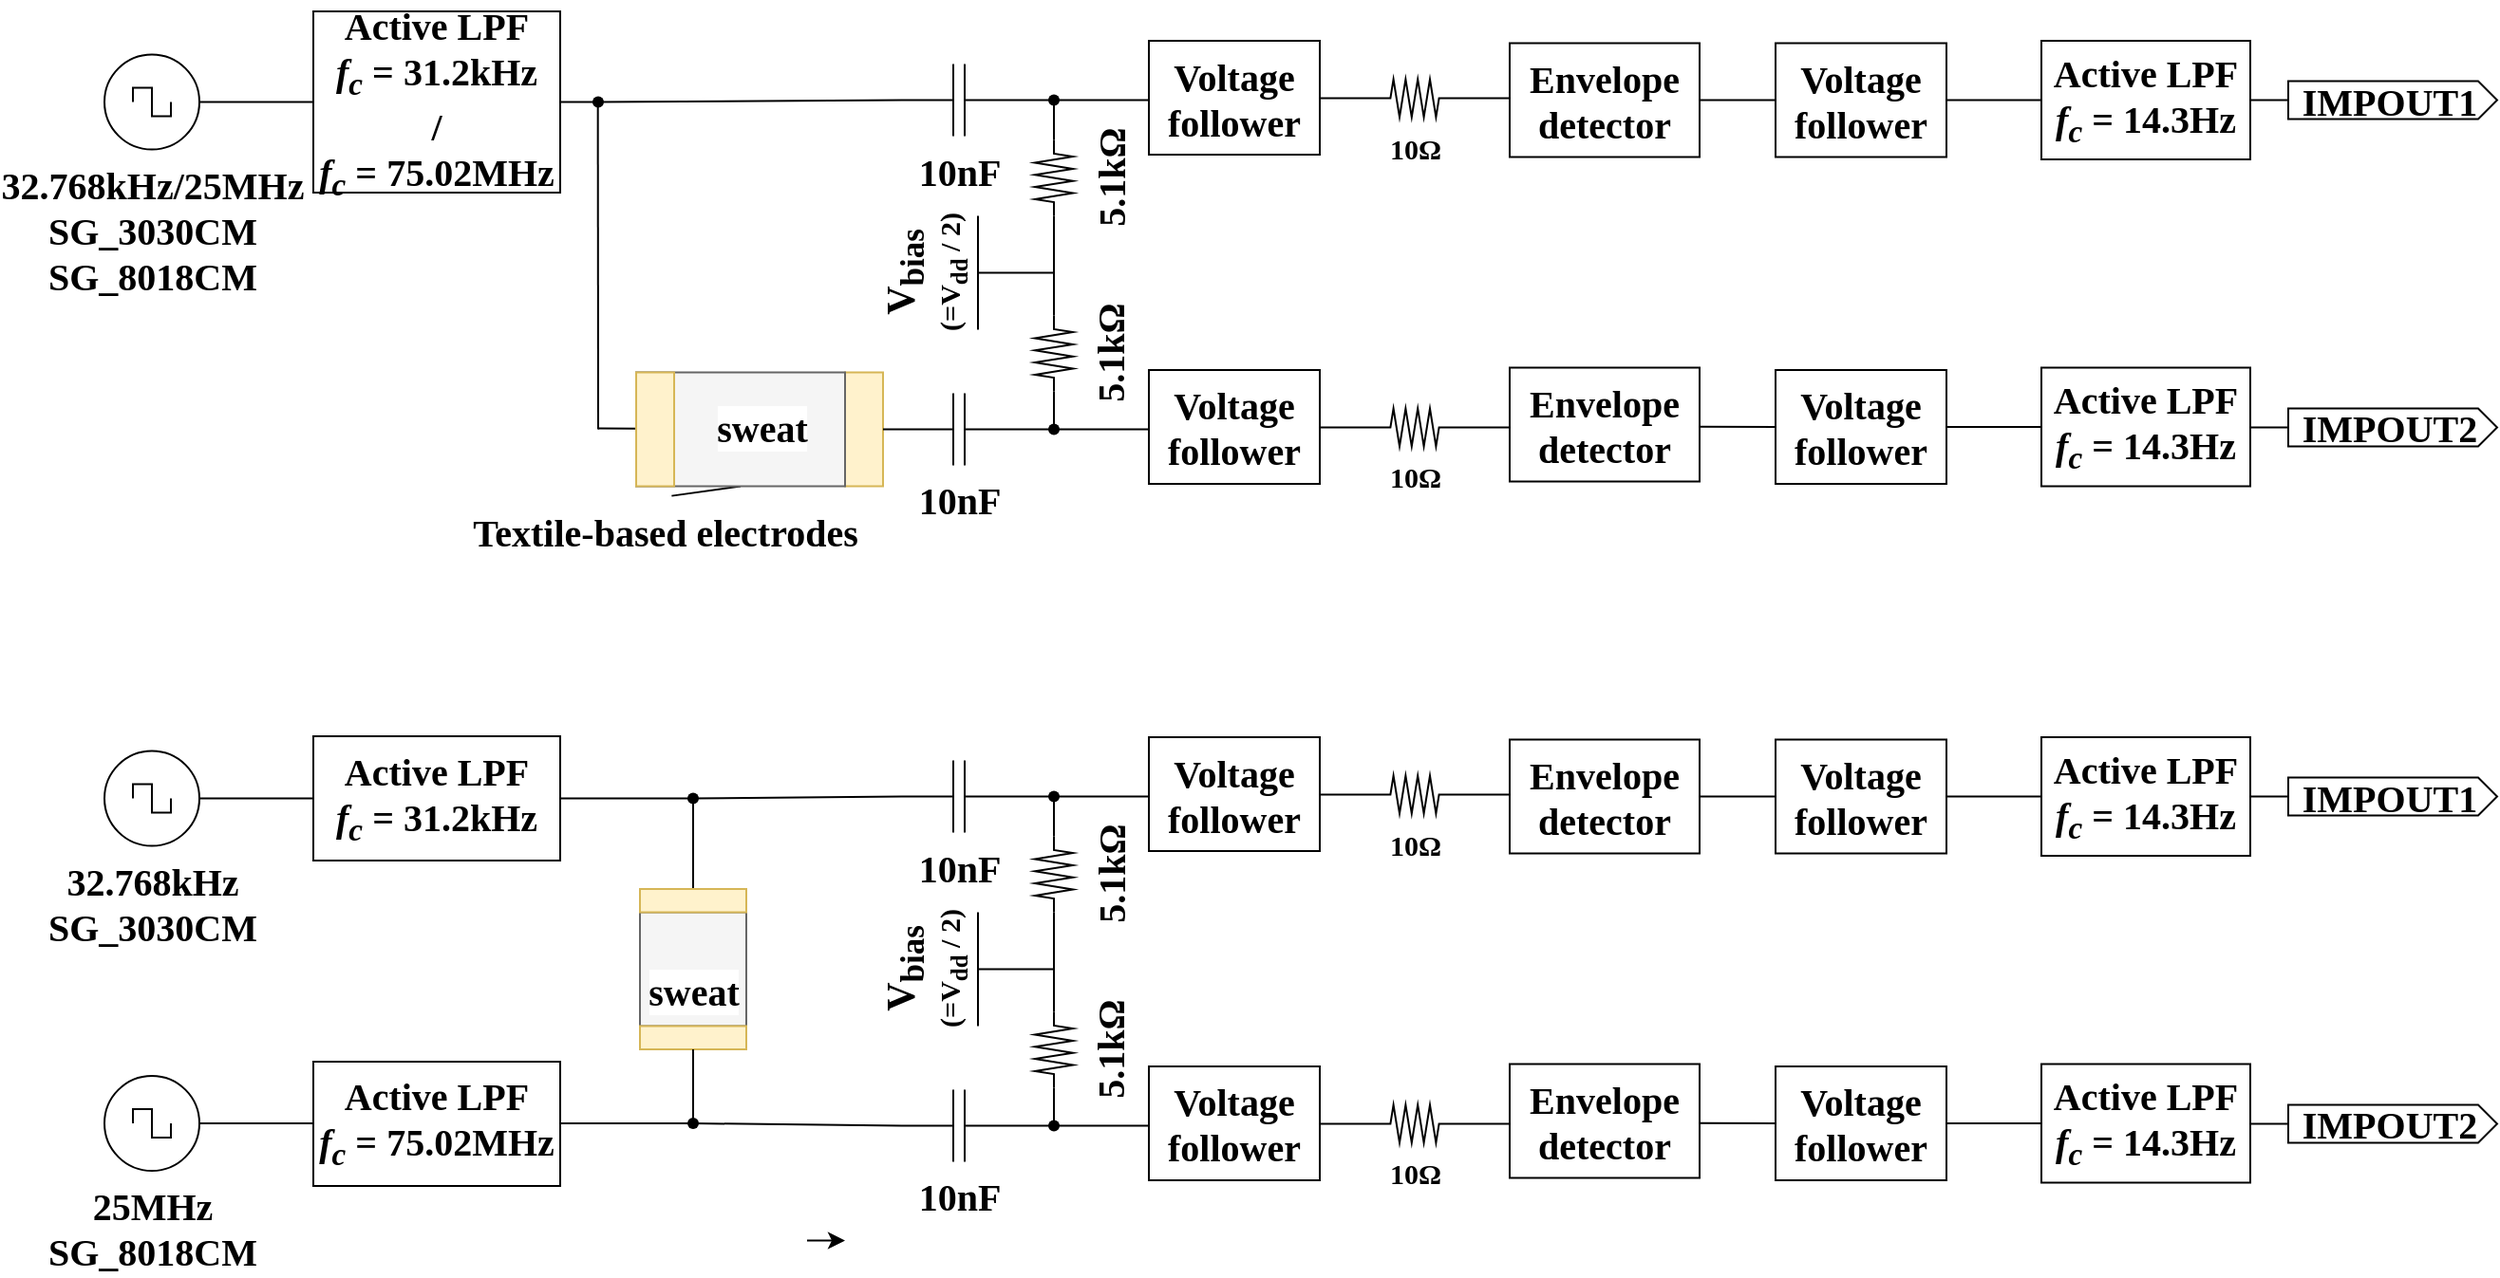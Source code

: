 <mxfile version="20.2.4" type="github">
  <diagram id="Ji1E_a3WMPIpSVAi8yMO" name="ページ1">
    <mxGraphModel dx="982" dy="539" grid="1" gridSize="10" guides="1" tooltips="1" connect="1" arrows="1" fold="1" page="1" pageScale="1" pageWidth="1330" pageHeight="350" math="0" shadow="0">
      <root>
        <mxCell id="0" />
        <mxCell id="1" parent="0" />
        <mxCell id="UYK7HNWiEEQ-Ol6Rwyi4-1" value="&lt;div style=&quot;font-size: 20px;&quot;&gt;&lt;font style=&quot;font-size: 20px;&quot; face=&quot;Times New Roman&quot;&gt;&lt;b&gt;32.768kHz/25MHz&lt;br&gt;&lt;/b&gt;&lt;/font&gt;&lt;/div&gt;&lt;div style=&quot;font-size: 20px;&quot;&gt;&lt;font style=&quot;font-size: 20px;&quot; face=&quot;Times New Roman&quot;&gt;&lt;b&gt;SG_3030CM&lt;/b&gt;&lt;/font&gt;&lt;/div&gt;&lt;div style=&quot;font-size: 20px;&quot;&gt;&lt;font style=&quot;font-size: 20px;&quot; face=&quot;Times New Roman&quot;&gt;&lt;b&gt;SG_8018CM&lt;/b&gt;&lt;/font&gt;&lt;/div&gt;" style="pointerEvents=1;verticalLabelPosition=bottom;shadow=0;dashed=0;align=center;html=1;verticalAlign=top;shape=mxgraph.electrical.signal_sources.source;aspect=fixed;points=[[0.5,0,0],[1,0.5,0],[0.5,1,0],[0,0.5,0]];elSignalType=square;" parent="1" vertex="1">
          <mxGeometry x="59" y="25.75" width="50" height="50" as="geometry" />
        </mxCell>
        <mxCell id="UYK7HNWiEEQ-Ol6Rwyi4-2" value="&lt;div style=&quot;font-size: 20px;&quot;&gt;&lt;font style=&quot;font-size: 20px;&quot; face=&quot;Times New Roman&quot;&gt;&lt;b style=&quot;&quot;&gt;Active LPF&lt;/b&gt;&lt;/font&gt;&lt;/div&gt;&lt;div style=&quot;font-size: 20px;&quot;&gt;&lt;font style=&quot;font-size: 20px;&quot; face=&quot;Times New Roman&quot;&gt;&lt;b&gt;&lt;i&gt;f&lt;sub&gt;c&lt;/sub&gt;&lt;/i&gt; = 31.2kHz&lt;/b&gt;&lt;/font&gt;&lt;/div&gt;&lt;div style=&quot;font-size: 20px;&quot;&gt;&lt;font style=&quot;font-size: 20px;&quot; face=&quot;Times New Roman&quot;&gt;&lt;b&gt;/&lt;/b&gt;&lt;/font&gt;&lt;/div&gt;&lt;div style=&quot;font-size: 20px;&quot;&gt;&lt;font style=&quot;font-size: 20px;&quot; face=&quot;Times New Roman&quot;&gt;&lt;b&gt;&lt;i&gt;f&lt;sub&gt;c&lt;/sub&gt;&lt;/i&gt; = 75.02MHz&lt;/b&gt;&lt;/font&gt;&lt;/div&gt;" style="whiteSpace=wrap;html=1;" parent="1" vertex="1">
          <mxGeometry x="169" y="3" width="130" height="95.5" as="geometry" />
        </mxCell>
        <mxCell id="UYK7HNWiEEQ-Ol6Rwyi4-3" value="" style="endArrow=none;html=1;rounded=0;fontSize=15;exitX=1;exitY=0.5;exitDx=0;exitDy=0;exitPerimeter=0;" parent="1" source="UYK7HNWiEEQ-Ol6Rwyi4-1" target="UYK7HNWiEEQ-Ol6Rwyi4-2" edge="1">
          <mxGeometry width="50" height="50" relative="1" as="geometry">
            <mxPoint x="469" y="263.25" as="sourcePoint" />
            <mxPoint x="519" y="213.25" as="targetPoint" />
          </mxGeometry>
        </mxCell>
        <mxCell id="UYK7HNWiEEQ-Ol6Rwyi4-4" value="" style="endArrow=none;html=1;rounded=0;fontSize=15;exitDx=0;exitDy=0;exitPerimeter=0;startArrow=none;entryX=0;entryY=0.5;entryDx=0;entryDy=0;entryPerimeter=0;" parent="1" source="UYK7HNWiEEQ-Ol6Rwyi4-6" target="UYK7HNWiEEQ-Ol6Rwyi4-10" edge="1">
          <mxGeometry width="50" height="50" relative="1" as="geometry">
            <mxPoint x="249" y="49.57" as="sourcePoint" />
            <mxPoint x="429" y="51.25" as="targetPoint" />
          </mxGeometry>
        </mxCell>
        <mxCell id="UYK7HNWiEEQ-Ol6Rwyi4-5" value="" style="endArrow=none;html=1;rounded=0;fontSize=15;" parent="1" edge="1">
          <mxGeometry width="50" height="50" relative="1" as="geometry">
            <mxPoint x="319" y="223.25" as="sourcePoint" />
            <mxPoint x="318.83" y="50.75" as="targetPoint" />
          </mxGeometry>
        </mxCell>
        <mxCell id="UYK7HNWiEEQ-Ol6Rwyi4-6" value="" style="shape=waypoint;sketch=0;fillStyle=solid;size=6;pointerEvents=1;points=[];fillColor=none;resizable=0;rotatable=0;perimeter=centerPerimeter;snapToPoint=1;fontSize=15;" parent="1" vertex="1">
          <mxGeometry x="299" y="30.75" width="40" height="40" as="geometry" />
        </mxCell>
        <mxCell id="UYK7HNWiEEQ-Ol6Rwyi4-7" value="" style="endArrow=none;html=1;rounded=0;fontSize=15;exitDx=0;exitDy=0;startArrow=none;exitX=1;exitY=0.5;" parent="1" source="UYK7HNWiEEQ-Ol6Rwyi4-2" target="UYK7HNWiEEQ-Ol6Rwyi4-6" edge="1">
          <mxGeometry width="50" height="50" relative="1" as="geometry">
            <mxPoint x="319" y="60.75" as="sourcePoint" />
            <mxPoint x="389" y="60.75" as="targetPoint" />
          </mxGeometry>
        </mxCell>
        <mxCell id="UYK7HNWiEEQ-Ol6Rwyi4-8" value="" style="whiteSpace=wrap;html=1;fontSize=15;fillColor=#fff2cc;strokeColor=#d6b656;" parent="1" vertex="1">
          <mxGeometry x="449" y="193.25" width="20" height="60" as="geometry" />
        </mxCell>
        <mxCell id="UYK7HNWiEEQ-Ol6Rwyi4-9" value="" style="endArrow=none;html=1;rounded=0;fontSize=15;entryX=0.009;entryY=0.443;entryDx=0;entryDy=0;startArrow=none;entryPerimeter=0;" parent="1" edge="1">
          <mxGeometry width="50" height="50" relative="1" as="geometry">
            <mxPoint x="319" y="222.75" as="sourcePoint" />
            <mxPoint x="339.18" y="222.83" as="targetPoint" />
          </mxGeometry>
        </mxCell>
        <mxCell id="UYK7HNWiEEQ-Ol6Rwyi4-10" value="&lt;font style=&quot;font-size: 20px;&quot; face=&quot;Times New Roman&quot;&gt;&lt;b&gt;10nF&lt;/b&gt;&lt;/font&gt;" style="pointerEvents=1;verticalLabelPosition=bottom;shadow=0;dashed=0;align=center;html=1;verticalAlign=top;shape=mxgraph.electrical.capacitors.capacitor_1;fontSize=15;" parent="1" vertex="1">
          <mxGeometry x="479" y="30.75" width="60" height="38" as="geometry" />
        </mxCell>
        <mxCell id="UYK7HNWiEEQ-Ol6Rwyi4-11" value="&lt;font style=&quot;font-size: 20px;&quot; face=&quot;Times New Roman&quot;&gt;&lt;b&gt;10nF&lt;/b&gt;&lt;/font&gt;" style="pointerEvents=1;verticalLabelPosition=bottom;shadow=0;dashed=0;align=center;html=1;verticalAlign=top;shape=mxgraph.electrical.capacitors.capacitor_1;fontSize=15;" parent="1" vertex="1">
          <mxGeometry x="479" y="204.25" width="60" height="38" as="geometry" />
        </mxCell>
        <mxCell id="UYK7HNWiEEQ-Ol6Rwyi4-12" value="" style="endArrow=none;html=1;rounded=0;fontSize=15;exitDx=0;exitDy=0;startArrow=none;entryX=0;entryY=0.5;entryDx=0;entryDy=0;entryPerimeter=0;exitX=1;exitY=0.5;" parent="1" source="UYK7HNWiEEQ-Ol6Rwyi4-8" target="UYK7HNWiEEQ-Ol6Rwyi4-11" edge="1">
          <mxGeometry width="50" height="50" relative="1" as="geometry">
            <mxPoint x="319" y="60.75" as="sourcePoint" />
            <mxPoint x="539" y="61.75" as="targetPoint" />
          </mxGeometry>
        </mxCell>
        <mxCell id="UYK7HNWiEEQ-Ol6Rwyi4-13" value="" style="endArrow=classic;html=1;rounded=0;fontSize=24;exitX=1;exitY=0.5;exitDx=0;exitDy=0;" parent="1" edge="1">
          <mxGeometry width="50" height="50" relative="1" as="geometry">
            <mxPoint x="359" y="223.25" as="sourcePoint" />
            <mxPoint x="379" y="223.25" as="targetPoint" />
          </mxGeometry>
        </mxCell>
        <mxCell id="UYK7HNWiEEQ-Ol6Rwyi4-14" value="" style="endArrow=classic;html=1;rounded=0;fontSize=24;entryX=0;entryY=0.5;entryDx=0;entryDy=0;" parent="1" target="UYK7HNWiEEQ-Ol6Rwyi4-8" edge="1">
          <mxGeometry width="50" height="50" relative="1" as="geometry">
            <mxPoint x="429" y="223.25" as="sourcePoint" />
            <mxPoint x="389" y="233.25" as="targetPoint" />
          </mxGeometry>
        </mxCell>
        <mxCell id="UYK7HNWiEEQ-Ol6Rwyi4-15" value="" style="endArrow=none;html=1;rounded=0;fontSize=15;exitDx=0;exitDy=0;exitPerimeter=0;startArrow=none;entryX=0;entryY=0.5;entryDx=0;entryDy=0;" parent="1" source="UYK7HNWiEEQ-Ol6Rwyi4-21" edge="1">
          <mxGeometry width="50" height="50" relative="1" as="geometry">
            <mxPoint x="319" y="60.75" as="sourcePoint" />
            <mxPoint x="609" y="49.75" as="targetPoint" />
          </mxGeometry>
        </mxCell>
        <mxCell id="UYK7HNWiEEQ-Ol6Rwyi4-16" value="" style="endArrow=none;html=1;rounded=0;fontSize=15;startArrow=none;entryX=0;entryY=0.5;entryDx=0;entryDy=0;" parent="1" source="UYK7HNWiEEQ-Ol6Rwyi4-23" edge="1">
          <mxGeometry width="50" height="50" relative="1" as="geometry">
            <mxPoint x="549" y="222.96" as="sourcePoint" />
            <mxPoint x="609" y="223.25" as="targetPoint" />
          </mxGeometry>
        </mxCell>
        <mxCell id="UYK7HNWiEEQ-Ol6Rwyi4-17" value="&lt;div style=&quot;font-size: 21px&quot;&gt;&lt;font face=&quot;Times New Roman&quot;&gt;&lt;b&gt;V&lt;sub&gt;bias&lt;/sub&gt;&lt;/b&gt;&lt;/font&gt;&lt;/div&gt;&lt;div style=&quot;font-size: 15px&quot;&gt;&lt;font face=&quot;Times New Roman&quot;&gt;&lt;b&gt;(=V&lt;sub&gt;dd&lt;/sub&gt; / 2)&lt;br&gt;&lt;/b&gt;&lt;/font&gt;&lt;/div&gt;" style="verticalLabelPosition=top;verticalAlign=bottom;shape=mxgraph.electrical.signal_sources.vdd;shadow=0;dashed=0;align=center;strokeWidth=1;fontSize=24;html=1;flipV=1;rotation=-90;" parent="1" vertex="1">
          <mxGeometry x="509" y="120.75" width="60" height="40" as="geometry" />
        </mxCell>
        <mxCell id="UYK7HNWiEEQ-Ol6Rwyi4-18" value="&lt;div style=&quot;font-size: 20px;&quot;&gt;&lt;font style=&quot;font-size: 20px;&quot; face=&quot;Times New Roman&quot;&gt;&lt;b&gt;5.1kΩ&lt;/b&gt;&lt;/font&gt;&lt;/div&gt;" style="pointerEvents=1;verticalLabelPosition=bottom;shadow=0;dashed=0;align=center;html=1;verticalAlign=top;shape=mxgraph.electrical.resistors.resistor_2;rotation=-90;labelPosition=center;direction=west;spacing=3;spacingTop=0;spacingLeft=0;" parent="1" vertex="1">
          <mxGeometry x="539" y="80.75" width="40" height="20" as="geometry" />
        </mxCell>
        <mxCell id="UYK7HNWiEEQ-Ol6Rwyi4-19" value="&lt;div style=&quot;font-size: 20px;&quot;&gt;&lt;font style=&quot;font-size: 20px;&quot; face=&quot;Times New Roman&quot;&gt;&lt;b&gt;5.1kΩ&lt;/b&gt;&lt;/font&gt;&lt;/div&gt;" style="pointerEvents=1;verticalLabelPosition=bottom;shadow=0;dashed=0;align=center;html=1;verticalAlign=top;shape=mxgraph.electrical.resistors.resistor_2;rotation=-90;labelPosition=center;direction=west;spacing=3;spacingTop=0;spacingLeft=0;" parent="1" vertex="1">
          <mxGeometry x="539" y="173.25" width="40" height="20" as="geometry" />
        </mxCell>
        <mxCell id="UYK7HNWiEEQ-Ol6Rwyi4-20" value="" style="endArrow=none;html=1;rounded=0;fontSize=15;exitDx=0;exitDy=0;exitPerimeter=0;startArrow=none;entryX=0.563;entryY=0.505;entryDx=0;entryDy=0;exitX=0;exitY=0.5;entryPerimeter=0;" parent="1" source="UYK7HNWiEEQ-Ol6Rwyi4-18" target="UYK7HNWiEEQ-Ol6Rwyi4-21" edge="1">
          <mxGeometry width="50" height="50" relative="1" as="geometry">
            <mxPoint x="559" y="59.75" as="sourcePoint" />
            <mxPoint x="619" y="59.75" as="targetPoint" />
          </mxGeometry>
        </mxCell>
        <mxCell id="UYK7HNWiEEQ-Ol6Rwyi4-21" value="" style="shape=waypoint;sketch=0;fillStyle=solid;size=6;pointerEvents=1;points=[];fillColor=none;resizable=0;rotatable=0;perimeter=centerPerimeter;snapToPoint=1;fontSize=21;" parent="1" vertex="1">
          <mxGeometry x="539" y="29.75" width="40" height="40" as="geometry" />
        </mxCell>
        <mxCell id="UYK7HNWiEEQ-Ol6Rwyi4-22" value="" style="endArrow=none;html=1;rounded=0;fontSize=15;exitDx=0;exitDy=0;exitPerimeter=0;startArrow=none;entryDx=0;entryDy=0;exitX=1;exitY=0.5;" parent="1" source="UYK7HNWiEEQ-Ol6Rwyi4-10" target="UYK7HNWiEEQ-Ol6Rwyi4-21" edge="1">
          <mxGeometry width="50" height="50" relative="1" as="geometry">
            <mxPoint x="549" y="49.75" as="sourcePoint" />
            <mxPoint x="609" y="49.75" as="targetPoint" />
          </mxGeometry>
        </mxCell>
        <mxCell id="UYK7HNWiEEQ-Ol6Rwyi4-23" value="" style="shape=waypoint;sketch=0;fillStyle=solid;size=6;pointerEvents=1;points=[];fillColor=none;resizable=0;rotatable=0;perimeter=centerPerimeter;snapToPoint=1;fontSize=21;" parent="1" vertex="1">
          <mxGeometry x="539" y="203.25" width="40" height="40" as="geometry" />
        </mxCell>
        <mxCell id="UYK7HNWiEEQ-Ol6Rwyi4-24" value="" style="endArrow=none;html=1;rounded=0;fontSize=15;startArrow=none;entryDx=0;entryDy=0;" parent="1" source="UYK7HNWiEEQ-Ol6Rwyi4-11" target="UYK7HNWiEEQ-Ol6Rwyi4-23" edge="1">
          <mxGeometry width="50" height="50" relative="1" as="geometry">
            <mxPoint x="549" y="223.25" as="sourcePoint" />
            <mxPoint x="609" y="223.25" as="targetPoint" />
          </mxGeometry>
        </mxCell>
        <mxCell id="UYK7HNWiEEQ-Ol6Rwyi4-25" value="" style="endArrow=none;html=1;rounded=0;fontSize=15;exitDx=0;exitDy=0;exitPerimeter=0;startArrow=none;entryX=1;entryY=0.5;entryDx=0;entryDy=0;exitX=0;exitY=0.5;entryPerimeter=0;" parent="1" source="UYK7HNWiEEQ-Ol6Rwyi4-19" target="UYK7HNWiEEQ-Ol6Rwyi4-18" edge="1">
          <mxGeometry width="50" height="50" relative="1" as="geometry">
            <mxPoint x="578.71" y="151.25" as="sourcePoint" />
            <mxPoint x="578.71" y="130.25" as="targetPoint" />
          </mxGeometry>
        </mxCell>
        <mxCell id="UYK7HNWiEEQ-Ol6Rwyi4-26" value="" style="endArrow=none;html=1;rounded=0;fontSize=15;startArrow=none;entryX=1;entryY=0.5;entryDx=0;entryDy=0;entryPerimeter=0;" parent="1" source="UYK7HNWiEEQ-Ol6Rwyi4-23" target="UYK7HNWiEEQ-Ol6Rwyi4-19" edge="1">
          <mxGeometry width="50" height="50" relative="1" as="geometry">
            <mxPoint x="569" y="173.25" as="sourcePoint" />
            <mxPoint x="569" y="120.75" as="targetPoint" />
          </mxGeometry>
        </mxCell>
        <mxCell id="UYK7HNWiEEQ-Ol6Rwyi4-29" value="&lt;div style=&quot;font-size: 15px;&quot;&gt;&lt;font style=&quot;font-size: 15px;&quot; face=&quot;Times New Roman&quot;&gt;&lt;b&gt;10Ω&lt;/b&gt;&lt;/font&gt;&lt;/div&gt;" style="pointerEvents=1;verticalLabelPosition=bottom;shadow=0;dashed=0;align=center;html=1;verticalAlign=top;shape=mxgraph.electrical.resistors.resistor_2;rotation=0;labelPosition=center;direction=west;spacing=3;spacingTop=0;spacingLeft=0;" parent="1" vertex="1">
          <mxGeometry x="729" y="38.75" width="40" height="20" as="geometry" />
        </mxCell>
        <mxCell id="UYK7HNWiEEQ-Ol6Rwyi4-30" value="" style="endArrow=none;html=1;rounded=0;fontSize=15;exitDx=0;exitDy=0;startArrow=none;exitX=1;exitY=0.5;entryX=1;entryY=0.5;entryDx=0;entryDy=0;entryPerimeter=0;" parent="1" target="UYK7HNWiEEQ-Ol6Rwyi4-29" edge="1">
          <mxGeometry width="50" height="50" relative="1" as="geometry">
            <mxPoint x="699" y="48.75" as="sourcePoint" />
            <mxPoint x="899" y="130.33" as="targetPoint" />
          </mxGeometry>
        </mxCell>
        <mxCell id="UYK7HNWiEEQ-Ol6Rwyi4-31" value="" style="endArrow=none;html=1;rounded=0;fontSize=15;exitDx=0;exitDy=0;startArrow=none;exitX=0;exitY=0.5;entryX=0;entryY=0.5;entryDx=0;entryDy=0;entryPerimeter=0;exitPerimeter=0;" parent="1" source="UYK7HNWiEEQ-Ol6Rwyi4-29" edge="1">
          <mxGeometry width="50" height="50" relative="1" as="geometry">
            <mxPoint x="709" y="58.75" as="sourcePoint" />
            <mxPoint x="789" y="48.75" as="targetPoint" />
          </mxGeometry>
        </mxCell>
        <mxCell id="UYK7HNWiEEQ-Ol6Rwyi4-32" value="" style="endArrow=none;html=1;rounded=0;fontSize=15;exitDx=0;exitDy=0;startArrow=none;exitX=1;exitY=0.5;entryX=0.001;entryY=0.483;entryDx=0;entryDy=0;exitPerimeter=0;entryPerimeter=0;" parent="1" target="aYBugEqsWpsayi5thby4-2" edge="1">
          <mxGeometry width="50" height="50" relative="1" as="geometry">
            <mxPoint x="789" y="48.75" as="sourcePoint" />
            <mxPoint x="799" y="48.5" as="targetPoint" />
          </mxGeometry>
        </mxCell>
        <mxCell id="UYK7HNWiEEQ-Ol6Rwyi4-33" value="&lt;div style=&quot;font-size: 15px;&quot;&gt;&lt;font style=&quot;font-size: 15px;&quot; face=&quot;Times New Roman&quot;&gt;&lt;b&gt;10Ω&lt;/b&gt;&lt;/font&gt;&lt;/div&gt;" style="pointerEvents=1;verticalLabelPosition=bottom;shadow=0;dashed=0;align=center;html=1;verticalAlign=top;shape=mxgraph.electrical.resistors.resistor_2;rotation=0;labelPosition=center;direction=west;spacing=3;spacingTop=0;spacingLeft=0;" parent="1" vertex="1">
          <mxGeometry x="729" y="212.25" width="40" height="20" as="geometry" />
        </mxCell>
        <mxCell id="UYK7HNWiEEQ-Ol6Rwyi4-34" value="" style="endArrow=none;html=1;rounded=0;fontSize=15;exitDx=0;exitDy=0;startArrow=none;exitX=1;exitY=0.5;entryX=1;entryY=0.5;entryDx=0;entryDy=0;entryPerimeter=0;" parent="1" target="UYK7HNWiEEQ-Ol6Rwyi4-33" edge="1">
          <mxGeometry width="50" height="50" relative="1" as="geometry">
            <mxPoint x="699" y="222.25" as="sourcePoint" />
            <mxPoint x="899" y="303.83" as="targetPoint" />
          </mxGeometry>
        </mxCell>
        <mxCell id="UYK7HNWiEEQ-Ol6Rwyi4-35" value="" style="endArrow=none;html=1;rounded=0;fontSize=15;exitDx=0;exitDy=0;startArrow=none;exitX=0;exitY=0.5;entryX=0;entryY=0.5;entryDx=0;entryDy=0;entryPerimeter=0;exitPerimeter=0;" parent="1" source="UYK7HNWiEEQ-Ol6Rwyi4-33" edge="1">
          <mxGeometry width="50" height="50" relative="1" as="geometry">
            <mxPoint x="709" y="232.25" as="sourcePoint" />
            <mxPoint x="789" y="222.25" as="targetPoint" />
          </mxGeometry>
        </mxCell>
        <mxCell id="UYK7HNWiEEQ-Ol6Rwyi4-36" value="&lt;div style=&quot;font-size: 20px;&quot;&gt;&lt;font style=&quot;font-size: 20px;&quot; face=&quot;Times New Roman&quot;&gt;&lt;b&gt;Voltage &lt;br&gt;&lt;/b&gt;&lt;/font&gt;&lt;/div&gt;&lt;div style=&quot;font-size: 20px;&quot;&gt;&lt;font style=&quot;font-size: 20px;&quot; face=&quot;Times New Roman&quot;&gt;&lt;b&gt;follower&lt;/b&gt;&lt;/font&gt;&lt;/div&gt;" style="whiteSpace=wrap;html=1;fontSize=15;" parent="1" vertex="1">
          <mxGeometry x="939" y="19.75" width="90" height="60" as="geometry" />
        </mxCell>
        <mxCell id="UYK7HNWiEEQ-Ol6Rwyi4-37" value="&lt;div style=&quot;font-size: 20px;&quot;&gt;&lt;font style=&quot;font-size: 20px;&quot; face=&quot;Times New Roman&quot;&gt;&lt;b&gt;Voltage &lt;br&gt;&lt;/b&gt;&lt;/font&gt;&lt;/div&gt;&lt;div style=&quot;font-size: 20px;&quot;&gt;&lt;font style=&quot;font-size: 20px;&quot; face=&quot;Times New Roman&quot;&gt;&lt;b&gt;follower&lt;/b&gt;&lt;/font&gt;&lt;/div&gt;" style="whiteSpace=wrap;html=1;fontSize=15;" parent="1" vertex="1">
          <mxGeometry x="939" y="192" width="90" height="60" as="geometry" />
        </mxCell>
        <mxCell id="UYK7HNWiEEQ-Ol6Rwyi4-38" value="&lt;div style=&quot;font-size: 20px;&quot;&gt;&lt;font style=&quot;font-size: 20px;&quot; face=&quot;Times New Roman&quot;&gt;&lt;b style=&quot;&quot;&gt;Active LPF&lt;/b&gt;&lt;/font&gt;&lt;/div&gt;&lt;div style=&quot;font-size: 20px;&quot;&gt;&lt;font style=&quot;font-size: 20px;&quot; face=&quot;Times New Roman&quot;&gt;&lt;b&gt;&lt;i&gt;f&lt;sub&gt;c&lt;/sub&gt;&lt;/i&gt; = 14.3Hz&lt;br&gt;&lt;/b&gt;&lt;/font&gt;&lt;/div&gt;" style="whiteSpace=wrap;html=1;" parent="1" vertex="1">
          <mxGeometry x="1079" y="18.5" width="110" height="62.5" as="geometry" />
        </mxCell>
        <mxCell id="UYK7HNWiEEQ-Ol6Rwyi4-39" value="&lt;div style=&quot;font-size: 20px;&quot;&gt;&lt;font style=&quot;font-size: 20px;&quot; face=&quot;Times New Roman&quot;&gt;&lt;b style=&quot;&quot;&gt;Active LPF&lt;/b&gt;&lt;/font&gt;&lt;/div&gt;&lt;div style=&quot;font-size: 20px;&quot;&gt;&lt;font style=&quot;font-size: 20px;&quot; face=&quot;Times New Roman&quot;&gt;&lt;b&gt;&lt;i&gt;f&lt;sub&gt;c&lt;/sub&gt;&lt;/i&gt; = 14.3Hz&lt;br&gt;&lt;/b&gt;&lt;/font&gt;&lt;/div&gt;" style="whiteSpace=wrap;html=1;" parent="1" vertex="1">
          <mxGeometry x="1079" y="190.75" width="110" height="62.5" as="geometry" />
        </mxCell>
        <mxCell id="UYK7HNWiEEQ-Ol6Rwyi4-40" value="&lt;font style=&quot;font-size: 20px;&quot; face=&quot;Times New Roman&quot;&gt;&lt;b&gt;IMPOUT1&lt;/b&gt;&lt;/font&gt;" style="shape=mxgraph.arrows2.arrow;verticalLabelPosition=middle;shadow=0;dashed=0;align=center;html=1;verticalAlign=middle;strokeWidth=1;dy=0;dx=10;notch=0;fontSize=7;labelPosition=center;spacingLeft=-5;" parent="1" vertex="1">
          <mxGeometry x="1209" y="39.75" width="110" height="20" as="geometry" />
        </mxCell>
        <mxCell id="UYK7HNWiEEQ-Ol6Rwyi4-43" value="" style="endArrow=none;html=1;rounded=0;fontSize=20;exitX=1;exitY=0.5;exitDx=0;exitDy=0;entryX=0;entryY=0.5;entryDx=0;entryDy=0;entryPerimeter=0;" parent="1" source="UYK7HNWiEEQ-Ol6Rwyi4-38" target="UYK7HNWiEEQ-Ol6Rwyi4-40" edge="1">
          <mxGeometry width="50" height="50" relative="1" as="geometry">
            <mxPoint x="1189" y="53.6" as="sourcePoint" />
            <mxPoint x="1209" y="-0.25" as="targetPoint" />
          </mxGeometry>
        </mxCell>
        <mxCell id="UYK7HNWiEEQ-Ol6Rwyi4-44" value="" style="endArrow=none;html=1;rounded=0;fontSize=20;entryX=0;entryY=0.5;entryDx=0;entryDy=0;exitX=1;exitY=0.5;exitDx=0;exitDy=0;" parent="1" source="UYK7HNWiEEQ-Ol6Rwyi4-36" target="UYK7HNWiEEQ-Ol6Rwyi4-38" edge="1">
          <mxGeometry width="50" height="50" relative="1" as="geometry">
            <mxPoint x="1019" y="163.25" as="sourcePoint" />
            <mxPoint x="1279" y="62.6" as="targetPoint" />
          </mxGeometry>
        </mxCell>
        <mxCell id="UYK7HNWiEEQ-Ol6Rwyi4-45" value="" style="endArrow=none;html=1;rounded=0;fontSize=20;entryX=0;entryY=0.5;entryDx=0;entryDy=0;exitX=1;exitY=0.5;exitDx=0;exitDy=0;" parent="1" source="aYBugEqsWpsayi5thby4-2" target="UYK7HNWiEEQ-Ol6Rwyi4-36" edge="1">
          <mxGeometry width="50" height="50" relative="1" as="geometry">
            <mxPoint x="899" y="49.194" as="sourcePoint" />
            <mxPoint x="1119" y="58.75" as="targetPoint" />
          </mxGeometry>
        </mxCell>
        <mxCell id="UYK7HNWiEEQ-Ol6Rwyi4-46" value="" style="endArrow=none;html=1;rounded=0;fontSize=20;entryX=0;entryY=0.5;entryDx=0;entryDy=0;exitX=1.002;exitY=0.519;exitDx=0;exitDy=0;exitPerimeter=0;" parent="1" source="aYBugEqsWpsayi5thby4-4" target="UYK7HNWiEEQ-Ol6Rwyi4-37" edge="1">
          <mxGeometry width="50" height="50" relative="1" as="geometry">
            <mxPoint x="899" y="222.25" as="sourcePoint" />
            <mxPoint x="969" y="58.75" as="targetPoint" />
          </mxGeometry>
        </mxCell>
        <mxCell id="UYK7HNWiEEQ-Ol6Rwyi4-47" value="" style="endArrow=none;html=1;rounded=0;fontSize=20;entryX=0;entryY=0.5;entryDx=0;entryDy=0;exitX=1;exitY=0.5;exitDx=0;exitDy=0;" parent="1" source="UYK7HNWiEEQ-Ol6Rwyi4-37" target="UYK7HNWiEEQ-Ol6Rwyi4-39" edge="1">
          <mxGeometry width="50" height="50" relative="1" as="geometry">
            <mxPoint x="909" y="233.25" as="sourcePoint" />
            <mxPoint x="949" y="233.25" as="targetPoint" />
          </mxGeometry>
        </mxCell>
        <mxCell id="UYK7HNWiEEQ-Ol6Rwyi4-48" value="" style="endArrow=none;html=1;rounded=0;fontSize=15;exitDx=0;exitDy=0;startArrow=none;exitX=1;exitY=0.5;entryX=0;entryY=0.5;entryDx=0;entryDy=0;exitPerimeter=0;" parent="1" edge="1">
          <mxGeometry width="50" height="50" relative="1" as="geometry">
            <mxPoint x="789" y="222.25" as="sourcePoint" />
            <mxPoint x="799" y="222.25" as="targetPoint" />
          </mxGeometry>
        </mxCell>
        <mxCell id="UYK7HNWiEEQ-Ol6Rwyi4-49" value="&lt;div style=&quot;font-size: 20px;&quot;&gt;&lt;font style=&quot;font-size: 20px;&quot; face=&quot;Times New Roman&quot;&gt;&lt;b&gt;Voltage &lt;br&gt;&lt;/b&gt;&lt;/font&gt;&lt;/div&gt;&lt;div style=&quot;font-size: 20px;&quot;&gt;&lt;font style=&quot;font-size: 20px;&quot; face=&quot;Times New Roman&quot;&gt;&lt;b&gt;follower&lt;/b&gt;&lt;/font&gt;&lt;/div&gt;" style="whiteSpace=wrap;html=1;fontSize=15;" parent="1" vertex="1">
          <mxGeometry x="609" y="192" width="90" height="60" as="geometry" />
        </mxCell>
        <mxCell id="UYK7HNWiEEQ-Ol6Rwyi4-50" value="&lt;div style=&quot;font-size: 20px;&quot;&gt;&lt;font style=&quot;font-size: 20px;&quot; face=&quot;Times New Roman&quot;&gt;&lt;b&gt;Voltage &lt;br&gt;&lt;/b&gt;&lt;/font&gt;&lt;/div&gt;&lt;div style=&quot;font-size: 20px;&quot;&gt;&lt;font style=&quot;font-size: 20px;&quot; face=&quot;Times New Roman&quot;&gt;&lt;b&gt;follower&lt;/b&gt;&lt;/font&gt;&lt;/div&gt;" style="whiteSpace=wrap;html=1;fontSize=15;" parent="1" vertex="1">
          <mxGeometry x="609" y="18.5" width="90" height="60" as="geometry" />
        </mxCell>
        <mxCell id="UYK7HNWiEEQ-Ol6Rwyi4-51" value="" style="endArrow=none;html=1;rounded=0;entryX=0.5;entryY=1;entryDx=0;entryDy=0;exitX=0.516;exitY=0.039;exitDx=0;exitDy=0;exitPerimeter=0;" parent="1" source="UYK7HNWiEEQ-Ol6Rwyi4-52" target="UYK7HNWiEEQ-Ol6Rwyi4-53" edge="1">
          <mxGeometry width="50" height="50" relative="1" as="geometry">
            <mxPoint x="319" y="260.75" as="sourcePoint" />
            <mxPoint x="359" y="263.25" as="targetPoint" />
          </mxGeometry>
        </mxCell>
        <mxCell id="UYK7HNWiEEQ-Ol6Rwyi4-52" value="&lt;div style=&quot;font-size: 20px;&quot;&gt;&lt;font style=&quot;font-size: 20px;&quot; face=&quot;Times New Roman&quot;&gt;&lt;b&gt;&lt;font style=&quot;font-size: 20px;&quot;&gt;Textile-based electrodes&lt;/font&gt;&lt;/b&gt;&lt;/font&gt;&lt;/div&gt;" style="text;html=1;align=center;verticalAlign=middle;resizable=0;points=[];autosize=1;strokeColor=none;fillColor=none;" parent="1" vertex="1">
          <mxGeometry x="239" y="256.75" width="230" height="40" as="geometry" />
        </mxCell>
        <mxCell id="UYK7HNWiEEQ-Ol6Rwyi4-53" value="" style="whiteSpace=wrap;html=1;fontSize=15;fillColor=#f5f5f5;strokeColor=#666666;fontColor=#333333;" parent="1" vertex="1">
          <mxGeometry x="339" y="193.25" width="110" height="60" as="geometry" />
        </mxCell>
        <mxCell id="UYK7HNWiEEQ-Ol6Rwyi4-54" value="" style="whiteSpace=wrap;html=1;fontSize=15;fillColor=#fff2cc;strokeColor=#d6b656;" parent="1" vertex="1">
          <mxGeometry x="339" y="193.25" width="20" height="60" as="geometry" />
        </mxCell>
        <mxCell id="UYK7HNWiEEQ-Ol6Rwyi4-55" value="&lt;font style=&quot;font-size: 20px;&quot; face=&quot;Times New Roman&quot;&gt;&lt;b&gt;&lt;font style=&quot;font-size: 20px;&quot;&gt;sweat&lt;/font&gt;&lt;/b&gt;&lt;/font&gt;" style="shape=image;html=1;verticalAlign=top;verticalLabelPosition=bottom;labelBackgroundColor=#ffffff;imageAspect=0;aspect=fixed;image=https://cdn1.iconfinder.com/data/icons/ionicons-sharp-vol-2/512/water-sharp-128.png" parent="1" vertex="1">
          <mxGeometry x="389" y="171.75" width="32.5" height="32.5" as="geometry" />
        </mxCell>
        <mxCell id="aYBugEqsWpsayi5thby4-2" value="&lt;h1 id=&quot;firstHeading&quot; class=&quot;firstHeading mw-first-heading&quot; style=&quot;font-size: 15px&quot;&gt;&lt;font style=&quot;font-size: 20px;&quot; face=&quot;Times New Roman&quot;&gt;Envelope detector&lt;/font&gt;&lt;/h1&gt;" style="whiteSpace=wrap;html=1;fontSize=15;" parent="1" vertex="1">
          <mxGeometry x="799" y="19.75" width="100" height="60" as="geometry" />
        </mxCell>
        <mxCell id="aYBugEqsWpsayi5thby4-4" value="&lt;h1 id=&quot;firstHeading&quot; class=&quot;firstHeading mw-first-heading&quot; style=&quot;font-size: 15px&quot;&gt;&lt;font style=&quot;font-size: 20px;&quot; face=&quot;Times New Roman&quot;&gt;Envelope detector&lt;/font&gt;&lt;/h1&gt;" style="whiteSpace=wrap;html=1;fontSize=15;" parent="1" vertex="1">
          <mxGeometry x="799" y="190.75" width="100" height="60" as="geometry" />
        </mxCell>
        <mxCell id="aYBugEqsWpsayi5thby4-6" value="&lt;font style=&quot;font-size: 20px;&quot; face=&quot;Times New Roman&quot;&gt;&lt;b&gt;IMPOUT2&lt;/b&gt;&lt;/font&gt;" style="shape=mxgraph.arrows2.arrow;verticalLabelPosition=middle;shadow=0;dashed=0;align=center;html=1;verticalAlign=middle;strokeWidth=1;dy=0;dx=10;notch=0;fontSize=7;labelPosition=center;spacingLeft=-5;" parent="1" vertex="1">
          <mxGeometry x="1209" y="212.25" width="110" height="20" as="geometry" />
        </mxCell>
        <mxCell id="aYBugEqsWpsayi5thby4-7" value="" style="endArrow=none;html=1;rounded=0;fontSize=20;exitX=1;exitY=0.5;exitDx=0;exitDy=0;entryX=0;entryY=0.5;entryDx=0;entryDy=0;entryPerimeter=0;" parent="1" target="aYBugEqsWpsayi5thby4-6" edge="1">
          <mxGeometry width="50" height="50" relative="1" as="geometry">
            <mxPoint x="1189" y="222.25" as="sourcePoint" />
            <mxPoint x="1209" y="172.25" as="targetPoint" />
          </mxGeometry>
        </mxCell>
        <mxCell id="EhbbP6xddgaXKtF3wlwQ-1" value="&lt;div style=&quot;font-size: 20px;&quot;&gt;&lt;font style=&quot;font-size: 20px;&quot; face=&quot;Times New Roman&quot;&gt;&lt;b&gt;32.768kHz&lt;br&gt;&lt;/b&gt;&lt;/font&gt;&lt;/div&gt;&lt;div style=&quot;font-size: 20px;&quot;&gt;&lt;font style=&quot;font-size: 20px;&quot; face=&quot;Times New Roman&quot;&gt;&lt;b&gt;SG_3030CM&lt;/b&gt;&lt;/font&gt;&lt;/div&gt;" style="pointerEvents=1;verticalLabelPosition=bottom;shadow=0;dashed=0;align=center;html=1;verticalAlign=top;shape=mxgraph.electrical.signal_sources.source;aspect=fixed;points=[[0.5,0,0],[1,0.5,0],[0.5,1,0],[0,0.5,0]];elSignalType=square;" vertex="1" parent="1">
          <mxGeometry x="59" y="392.75" width="50" height="50" as="geometry" />
        </mxCell>
        <mxCell id="EhbbP6xddgaXKtF3wlwQ-2" value="&lt;div style=&quot;font-size: 20px;&quot;&gt;&lt;font style=&quot;font-size: 20px;&quot; face=&quot;Times New Roman&quot;&gt;&lt;b style=&quot;&quot;&gt;Active LPF&lt;/b&gt;&lt;/font&gt;&lt;/div&gt;&lt;div style=&quot;font-size: 20px;&quot;&gt;&lt;font style=&quot;font-size: 20px;&quot; face=&quot;Times New Roman&quot;&gt;&lt;b&gt;&lt;i&gt;f&lt;sub&gt;c&lt;/sub&gt;&lt;/i&gt; = 31.2kHz&lt;/b&gt;&lt;/font&gt;&lt;/div&gt;" style="whiteSpace=wrap;html=1;" vertex="1" parent="1">
          <mxGeometry x="169" y="385" width="130" height="65.5" as="geometry" />
        </mxCell>
        <mxCell id="EhbbP6xddgaXKtF3wlwQ-3" value="" style="endArrow=none;html=1;rounded=0;fontSize=15;exitX=1;exitY=0.5;exitDx=0;exitDy=0;exitPerimeter=0;" edge="1" parent="1" source="EhbbP6xddgaXKtF3wlwQ-1" target="EhbbP6xddgaXKtF3wlwQ-2">
          <mxGeometry width="50" height="50" relative="1" as="geometry">
            <mxPoint x="469" y="630.25" as="sourcePoint" />
            <mxPoint x="519" y="580.25" as="targetPoint" />
          </mxGeometry>
        </mxCell>
        <mxCell id="EhbbP6xddgaXKtF3wlwQ-4" value="" style="endArrow=none;html=1;rounded=0;fontSize=15;exitDx=0;exitDy=0;exitPerimeter=0;startArrow=none;entryX=0;entryY=0.5;entryDx=0;entryDy=0;entryPerimeter=0;" edge="1" parent="1" source="EhbbP6xddgaXKtF3wlwQ-6" target="EhbbP6xddgaXKtF3wlwQ-10">
          <mxGeometry width="50" height="50" relative="1" as="geometry">
            <mxPoint x="249" y="416.57" as="sourcePoint" />
            <mxPoint x="429" y="418.25" as="targetPoint" />
          </mxGeometry>
        </mxCell>
        <mxCell id="EhbbP6xddgaXKtF3wlwQ-5" value="" style="endArrow=none;html=1;rounded=0;fontSize=15;exitX=0.5;exitY=0;exitDx=0;exitDy=0;" edge="1" parent="1" source="EhbbP6xddgaXKtF3wlwQ-64" target="EhbbP6xddgaXKtF3wlwQ-6">
          <mxGeometry width="50" height="50" relative="1" as="geometry">
            <mxPoint x="322.59" y="372.25" as="sourcePoint" />
            <mxPoint x="321.42" y="350" as="targetPoint" />
          </mxGeometry>
        </mxCell>
        <mxCell id="EhbbP6xddgaXKtF3wlwQ-6" value="" style="shape=waypoint;sketch=0;fillStyle=solid;size=6;pointerEvents=1;points=[];fillColor=none;resizable=0;rotatable=0;perimeter=centerPerimeter;snapToPoint=1;fontSize=15;" vertex="1" parent="1">
          <mxGeometry x="349" y="397.75" width="40" height="40" as="geometry" />
        </mxCell>
        <mxCell id="EhbbP6xddgaXKtF3wlwQ-7" value="" style="endArrow=none;html=1;rounded=0;fontSize=15;exitDx=0;exitDy=0;startArrow=none;exitX=1;exitY=0.5;" edge="1" parent="1" source="EhbbP6xddgaXKtF3wlwQ-2" target="EhbbP6xddgaXKtF3wlwQ-6">
          <mxGeometry width="50" height="50" relative="1" as="geometry">
            <mxPoint x="319" y="427.75" as="sourcePoint" />
            <mxPoint x="389" y="427.75" as="targetPoint" />
          </mxGeometry>
        </mxCell>
        <mxCell id="EhbbP6xddgaXKtF3wlwQ-9" value="" style="endArrow=none;html=1;rounded=0;fontSize=15;entryX=0;entryY=0.5;entryDx=0;entryDy=0;startArrow=none;entryPerimeter=0;exitX=0.533;exitY=0.467;exitDx=0;exitDy=0;exitPerimeter=0;" edge="1" parent="1" source="EhbbP6xddgaXKtF3wlwQ-62" target="EhbbP6xddgaXKtF3wlwQ-11">
          <mxGeometry width="50" height="50" relative="1" as="geometry">
            <mxPoint x="428.82" y="608.97" as="sourcePoint" />
            <mxPoint x="449.0" y="609.05" as="targetPoint" />
          </mxGeometry>
        </mxCell>
        <mxCell id="EhbbP6xddgaXKtF3wlwQ-10" value="&lt;font style=&quot;font-size: 20px;&quot; face=&quot;Times New Roman&quot;&gt;&lt;b&gt;10nF&lt;/b&gt;&lt;/font&gt;" style="pointerEvents=1;verticalLabelPosition=bottom;shadow=0;dashed=0;align=center;html=1;verticalAlign=top;shape=mxgraph.electrical.capacitors.capacitor_1;fontSize=15;" vertex="1" parent="1">
          <mxGeometry x="479" y="397.75" width="60" height="38" as="geometry" />
        </mxCell>
        <mxCell id="EhbbP6xddgaXKtF3wlwQ-11" value="&lt;font style=&quot;font-size: 20px;&quot; face=&quot;Times New Roman&quot;&gt;&lt;b&gt;10nF&lt;/b&gt;&lt;/font&gt;" style="pointerEvents=1;verticalLabelPosition=bottom;shadow=0;dashed=0;align=center;html=1;verticalAlign=top;shape=mxgraph.electrical.capacitors.capacitor_1;fontSize=15;" vertex="1" parent="1">
          <mxGeometry x="479" y="571.25" width="60" height="38" as="geometry" />
        </mxCell>
        <mxCell id="EhbbP6xddgaXKtF3wlwQ-14" value="" style="endArrow=classic;html=1;rounded=0;fontSize=24;entryX=0;entryY=0.5;entryDx=0;entryDy=0;" edge="1" parent="1">
          <mxGeometry width="50" height="50" relative="1" as="geometry">
            <mxPoint x="429" y="650.75" as="sourcePoint" />
            <mxPoint x="449" y="650.75" as="targetPoint" />
          </mxGeometry>
        </mxCell>
        <mxCell id="EhbbP6xddgaXKtF3wlwQ-15" value="" style="endArrow=none;html=1;rounded=0;fontSize=15;exitDx=0;exitDy=0;exitPerimeter=0;startArrow=none;entryX=0;entryY=0.5;entryDx=0;entryDy=0;" edge="1" parent="1" source="EhbbP6xddgaXKtF3wlwQ-21">
          <mxGeometry width="50" height="50" relative="1" as="geometry">
            <mxPoint x="319" y="427.75" as="sourcePoint" />
            <mxPoint x="609" y="416.75" as="targetPoint" />
          </mxGeometry>
        </mxCell>
        <mxCell id="EhbbP6xddgaXKtF3wlwQ-16" value="" style="endArrow=none;html=1;rounded=0;fontSize=15;startArrow=none;entryX=0;entryY=0.5;entryDx=0;entryDy=0;" edge="1" parent="1" source="EhbbP6xddgaXKtF3wlwQ-23">
          <mxGeometry width="50" height="50" relative="1" as="geometry">
            <mxPoint x="549" y="589.96" as="sourcePoint" />
            <mxPoint x="609" y="590.25" as="targetPoint" />
          </mxGeometry>
        </mxCell>
        <mxCell id="EhbbP6xddgaXKtF3wlwQ-17" value="&lt;div style=&quot;font-size: 21px&quot;&gt;&lt;font face=&quot;Times New Roman&quot;&gt;&lt;b&gt;V&lt;sub&gt;bias&lt;/sub&gt;&lt;/b&gt;&lt;/font&gt;&lt;/div&gt;&lt;div style=&quot;font-size: 15px&quot;&gt;&lt;font face=&quot;Times New Roman&quot;&gt;&lt;b&gt;(=V&lt;sub&gt;dd&lt;/sub&gt; / 2)&lt;br&gt;&lt;/b&gt;&lt;/font&gt;&lt;/div&gt;" style="verticalLabelPosition=top;verticalAlign=bottom;shape=mxgraph.electrical.signal_sources.vdd;shadow=0;dashed=0;align=center;strokeWidth=1;fontSize=24;html=1;flipV=1;rotation=-90;" vertex="1" parent="1">
          <mxGeometry x="509" y="487.75" width="60" height="40" as="geometry" />
        </mxCell>
        <mxCell id="EhbbP6xddgaXKtF3wlwQ-18" value="&lt;div style=&quot;font-size: 20px;&quot;&gt;&lt;font style=&quot;font-size: 20px;&quot; face=&quot;Times New Roman&quot;&gt;&lt;b&gt;5.1kΩ&lt;/b&gt;&lt;/font&gt;&lt;/div&gt;" style="pointerEvents=1;verticalLabelPosition=bottom;shadow=0;dashed=0;align=center;html=1;verticalAlign=top;shape=mxgraph.electrical.resistors.resistor_2;rotation=-90;labelPosition=center;direction=west;spacing=3;spacingTop=0;spacingLeft=0;" vertex="1" parent="1">
          <mxGeometry x="539" y="447.75" width="40" height="20" as="geometry" />
        </mxCell>
        <mxCell id="EhbbP6xddgaXKtF3wlwQ-19" value="&lt;div style=&quot;font-size: 20px;&quot;&gt;&lt;font style=&quot;font-size: 20px;&quot; face=&quot;Times New Roman&quot;&gt;&lt;b&gt;5.1kΩ&lt;/b&gt;&lt;/font&gt;&lt;/div&gt;" style="pointerEvents=1;verticalLabelPosition=bottom;shadow=0;dashed=0;align=center;html=1;verticalAlign=top;shape=mxgraph.electrical.resistors.resistor_2;rotation=-90;labelPosition=center;direction=west;spacing=3;spacingTop=0;spacingLeft=0;" vertex="1" parent="1">
          <mxGeometry x="539" y="540.25" width="40" height="20" as="geometry" />
        </mxCell>
        <mxCell id="EhbbP6xddgaXKtF3wlwQ-20" value="" style="endArrow=none;html=1;rounded=0;fontSize=15;exitDx=0;exitDy=0;exitPerimeter=0;startArrow=none;entryX=0.563;entryY=0.505;entryDx=0;entryDy=0;exitX=0;exitY=0.5;entryPerimeter=0;" edge="1" parent="1" source="EhbbP6xddgaXKtF3wlwQ-18" target="EhbbP6xddgaXKtF3wlwQ-21">
          <mxGeometry width="50" height="50" relative="1" as="geometry">
            <mxPoint x="559" y="426.75" as="sourcePoint" />
            <mxPoint x="619" y="426.75" as="targetPoint" />
          </mxGeometry>
        </mxCell>
        <mxCell id="EhbbP6xddgaXKtF3wlwQ-21" value="" style="shape=waypoint;sketch=0;fillStyle=solid;size=6;pointerEvents=1;points=[];fillColor=none;resizable=0;rotatable=0;perimeter=centerPerimeter;snapToPoint=1;fontSize=21;" vertex="1" parent="1">
          <mxGeometry x="539" y="396.75" width="40" height="40" as="geometry" />
        </mxCell>
        <mxCell id="EhbbP6xddgaXKtF3wlwQ-22" value="" style="endArrow=none;html=1;rounded=0;fontSize=15;exitDx=0;exitDy=0;exitPerimeter=0;startArrow=none;entryDx=0;entryDy=0;exitX=1;exitY=0.5;" edge="1" parent="1" source="EhbbP6xddgaXKtF3wlwQ-10" target="EhbbP6xddgaXKtF3wlwQ-21">
          <mxGeometry width="50" height="50" relative="1" as="geometry">
            <mxPoint x="549" y="416.75" as="sourcePoint" />
            <mxPoint x="609" y="416.75" as="targetPoint" />
          </mxGeometry>
        </mxCell>
        <mxCell id="EhbbP6xddgaXKtF3wlwQ-23" value="" style="shape=waypoint;sketch=0;fillStyle=solid;size=6;pointerEvents=1;points=[];fillColor=none;resizable=0;rotatable=0;perimeter=centerPerimeter;snapToPoint=1;fontSize=21;" vertex="1" parent="1">
          <mxGeometry x="539" y="570.25" width="40" height="40" as="geometry" />
        </mxCell>
        <mxCell id="EhbbP6xddgaXKtF3wlwQ-24" value="" style="endArrow=none;html=1;rounded=0;fontSize=15;startArrow=none;entryDx=0;entryDy=0;" edge="1" parent="1" source="EhbbP6xddgaXKtF3wlwQ-11" target="EhbbP6xddgaXKtF3wlwQ-23">
          <mxGeometry width="50" height="50" relative="1" as="geometry">
            <mxPoint x="549" y="590.25" as="sourcePoint" />
            <mxPoint x="609" y="590.25" as="targetPoint" />
          </mxGeometry>
        </mxCell>
        <mxCell id="EhbbP6xddgaXKtF3wlwQ-25" value="" style="endArrow=none;html=1;rounded=0;fontSize=15;exitDx=0;exitDy=0;exitPerimeter=0;startArrow=none;entryX=1;entryY=0.5;entryDx=0;entryDy=0;exitX=0;exitY=0.5;entryPerimeter=0;" edge="1" parent="1" source="EhbbP6xddgaXKtF3wlwQ-19" target="EhbbP6xddgaXKtF3wlwQ-18">
          <mxGeometry width="50" height="50" relative="1" as="geometry">
            <mxPoint x="578.71" y="518.25" as="sourcePoint" />
            <mxPoint x="578.71" y="497.25" as="targetPoint" />
          </mxGeometry>
        </mxCell>
        <mxCell id="EhbbP6xddgaXKtF3wlwQ-26" value="" style="endArrow=none;html=1;rounded=0;fontSize=15;startArrow=none;entryX=1;entryY=0.5;entryDx=0;entryDy=0;entryPerimeter=0;" edge="1" parent="1" source="EhbbP6xddgaXKtF3wlwQ-23" target="EhbbP6xddgaXKtF3wlwQ-19">
          <mxGeometry width="50" height="50" relative="1" as="geometry">
            <mxPoint x="569" y="540.25" as="sourcePoint" />
            <mxPoint x="569" y="487.75" as="targetPoint" />
          </mxGeometry>
        </mxCell>
        <mxCell id="EhbbP6xddgaXKtF3wlwQ-27" value="&lt;div style=&quot;font-size: 15px;&quot;&gt;&lt;font style=&quot;font-size: 15px;&quot; face=&quot;Times New Roman&quot;&gt;&lt;b&gt;10Ω&lt;/b&gt;&lt;/font&gt;&lt;/div&gt;" style="pointerEvents=1;verticalLabelPosition=bottom;shadow=0;dashed=0;align=center;html=1;verticalAlign=top;shape=mxgraph.electrical.resistors.resistor_2;rotation=0;labelPosition=center;direction=west;spacing=3;spacingTop=0;spacingLeft=0;" vertex="1" parent="1">
          <mxGeometry x="729" y="405.75" width="40" height="20" as="geometry" />
        </mxCell>
        <mxCell id="EhbbP6xddgaXKtF3wlwQ-28" value="" style="endArrow=none;html=1;rounded=0;fontSize=15;exitDx=0;exitDy=0;startArrow=none;exitX=1;exitY=0.5;entryX=1;entryY=0.5;entryDx=0;entryDy=0;entryPerimeter=0;" edge="1" parent="1" target="EhbbP6xddgaXKtF3wlwQ-27">
          <mxGeometry width="50" height="50" relative="1" as="geometry">
            <mxPoint x="699" y="415.75" as="sourcePoint" />
            <mxPoint x="899" y="497.33" as="targetPoint" />
          </mxGeometry>
        </mxCell>
        <mxCell id="EhbbP6xddgaXKtF3wlwQ-29" value="" style="endArrow=none;html=1;rounded=0;fontSize=15;exitDx=0;exitDy=0;startArrow=none;exitX=0;exitY=0.5;entryX=0;entryY=0.5;entryDx=0;entryDy=0;entryPerimeter=0;exitPerimeter=0;" edge="1" parent="1" source="EhbbP6xddgaXKtF3wlwQ-27">
          <mxGeometry width="50" height="50" relative="1" as="geometry">
            <mxPoint x="709" y="425.75" as="sourcePoint" />
            <mxPoint x="789" y="415.75" as="targetPoint" />
          </mxGeometry>
        </mxCell>
        <mxCell id="EhbbP6xddgaXKtF3wlwQ-30" value="" style="endArrow=none;html=1;rounded=0;fontSize=15;exitDx=0;exitDy=0;startArrow=none;exitX=1;exitY=0.5;entryX=0.001;entryY=0.483;entryDx=0;entryDy=0;exitPerimeter=0;entryPerimeter=0;" edge="1" parent="1" target="EhbbP6xddgaXKtF3wlwQ-52">
          <mxGeometry width="50" height="50" relative="1" as="geometry">
            <mxPoint x="789" y="415.75" as="sourcePoint" />
            <mxPoint x="799" y="415.5" as="targetPoint" />
          </mxGeometry>
        </mxCell>
        <mxCell id="EhbbP6xddgaXKtF3wlwQ-31" value="&lt;div style=&quot;font-size: 15px;&quot;&gt;&lt;font style=&quot;font-size: 15px;&quot; face=&quot;Times New Roman&quot;&gt;&lt;b&gt;10Ω&lt;/b&gt;&lt;/font&gt;&lt;/div&gt;" style="pointerEvents=1;verticalLabelPosition=bottom;shadow=0;dashed=0;align=center;html=1;verticalAlign=top;shape=mxgraph.electrical.resistors.resistor_2;rotation=0;labelPosition=center;direction=west;spacing=3;spacingTop=0;spacingLeft=0;" vertex="1" parent="1">
          <mxGeometry x="729" y="579.25" width="40" height="20" as="geometry" />
        </mxCell>
        <mxCell id="EhbbP6xddgaXKtF3wlwQ-32" value="" style="endArrow=none;html=1;rounded=0;fontSize=15;exitDx=0;exitDy=0;startArrow=none;exitX=1;exitY=0.5;entryX=1;entryY=0.5;entryDx=0;entryDy=0;entryPerimeter=0;" edge="1" parent="1" target="EhbbP6xddgaXKtF3wlwQ-31">
          <mxGeometry width="50" height="50" relative="1" as="geometry">
            <mxPoint x="699" y="589.25" as="sourcePoint" />
            <mxPoint x="899" y="670.83" as="targetPoint" />
          </mxGeometry>
        </mxCell>
        <mxCell id="EhbbP6xddgaXKtF3wlwQ-33" value="" style="endArrow=none;html=1;rounded=0;fontSize=15;exitDx=0;exitDy=0;startArrow=none;exitX=0;exitY=0.5;entryX=0;entryY=0.5;entryDx=0;entryDy=0;entryPerimeter=0;exitPerimeter=0;" edge="1" parent="1" source="EhbbP6xddgaXKtF3wlwQ-31">
          <mxGeometry width="50" height="50" relative="1" as="geometry">
            <mxPoint x="709" y="599.25" as="sourcePoint" />
            <mxPoint x="789" y="589.25" as="targetPoint" />
          </mxGeometry>
        </mxCell>
        <mxCell id="EhbbP6xddgaXKtF3wlwQ-34" value="&lt;div style=&quot;font-size: 20px;&quot;&gt;&lt;font style=&quot;font-size: 20px;&quot; face=&quot;Times New Roman&quot;&gt;&lt;b&gt;Voltage &lt;br&gt;&lt;/b&gt;&lt;/font&gt;&lt;/div&gt;&lt;div style=&quot;font-size: 20px;&quot;&gt;&lt;font style=&quot;font-size: 20px;&quot; face=&quot;Times New Roman&quot;&gt;&lt;b&gt;follower&lt;/b&gt;&lt;/font&gt;&lt;/div&gt;" style="whiteSpace=wrap;html=1;fontSize=15;" vertex="1" parent="1">
          <mxGeometry x="939" y="386.75" width="90" height="60" as="geometry" />
        </mxCell>
        <mxCell id="EhbbP6xddgaXKtF3wlwQ-35" value="&lt;div style=&quot;font-size: 20px;&quot;&gt;&lt;font style=&quot;font-size: 20px;&quot; face=&quot;Times New Roman&quot;&gt;&lt;b&gt;Voltage &lt;br&gt;&lt;/b&gt;&lt;/font&gt;&lt;/div&gt;&lt;div style=&quot;font-size: 20px;&quot;&gt;&lt;font style=&quot;font-size: 20px;&quot; face=&quot;Times New Roman&quot;&gt;&lt;b&gt;follower&lt;/b&gt;&lt;/font&gt;&lt;/div&gt;" style="whiteSpace=wrap;html=1;fontSize=15;" vertex="1" parent="1">
          <mxGeometry x="939" y="559" width="90" height="60" as="geometry" />
        </mxCell>
        <mxCell id="EhbbP6xddgaXKtF3wlwQ-36" value="&lt;div style=&quot;font-size: 20px;&quot;&gt;&lt;font style=&quot;font-size: 20px;&quot; face=&quot;Times New Roman&quot;&gt;&lt;b style=&quot;&quot;&gt;Active LPF&lt;/b&gt;&lt;/font&gt;&lt;/div&gt;&lt;div style=&quot;font-size: 20px;&quot;&gt;&lt;font style=&quot;font-size: 20px;&quot; face=&quot;Times New Roman&quot;&gt;&lt;b&gt;&lt;i&gt;f&lt;sub&gt;c&lt;/sub&gt;&lt;/i&gt; = 14.3Hz&lt;br&gt;&lt;/b&gt;&lt;/font&gt;&lt;/div&gt;" style="whiteSpace=wrap;html=1;" vertex="1" parent="1">
          <mxGeometry x="1079" y="385.5" width="110" height="62.5" as="geometry" />
        </mxCell>
        <mxCell id="EhbbP6xddgaXKtF3wlwQ-37" value="&lt;div style=&quot;font-size: 20px;&quot;&gt;&lt;font style=&quot;font-size: 20px;&quot; face=&quot;Times New Roman&quot;&gt;&lt;b style=&quot;&quot;&gt;Active LPF&lt;/b&gt;&lt;/font&gt;&lt;/div&gt;&lt;div style=&quot;font-size: 20px;&quot;&gt;&lt;font style=&quot;font-size: 20px;&quot; face=&quot;Times New Roman&quot;&gt;&lt;b&gt;&lt;i&gt;f&lt;sub&gt;c&lt;/sub&gt;&lt;/i&gt; = 14.3Hz&lt;br&gt;&lt;/b&gt;&lt;/font&gt;&lt;/div&gt;" style="whiteSpace=wrap;html=1;" vertex="1" parent="1">
          <mxGeometry x="1079" y="557.75" width="110" height="62.5" as="geometry" />
        </mxCell>
        <mxCell id="EhbbP6xddgaXKtF3wlwQ-38" value="&lt;font style=&quot;font-size: 20px;&quot; face=&quot;Times New Roman&quot;&gt;&lt;b&gt;IMPOUT1&lt;/b&gt;&lt;/font&gt;" style="shape=mxgraph.arrows2.arrow;verticalLabelPosition=middle;shadow=0;dashed=0;align=center;html=1;verticalAlign=middle;strokeWidth=1;dy=0;dx=10;notch=0;fontSize=7;labelPosition=center;spacingLeft=-5;" vertex="1" parent="1">
          <mxGeometry x="1209" y="406.75" width="110" height="20" as="geometry" />
        </mxCell>
        <mxCell id="EhbbP6xddgaXKtF3wlwQ-39" value="" style="endArrow=none;html=1;rounded=0;fontSize=20;exitX=1;exitY=0.5;exitDx=0;exitDy=0;entryX=0;entryY=0.5;entryDx=0;entryDy=0;entryPerimeter=0;" edge="1" parent="1" source="EhbbP6xddgaXKtF3wlwQ-36" target="EhbbP6xddgaXKtF3wlwQ-38">
          <mxGeometry width="50" height="50" relative="1" as="geometry">
            <mxPoint x="1189" y="420.6" as="sourcePoint" />
            <mxPoint x="1209" y="366.75" as="targetPoint" />
          </mxGeometry>
        </mxCell>
        <mxCell id="EhbbP6xddgaXKtF3wlwQ-40" value="" style="endArrow=none;html=1;rounded=0;fontSize=20;entryX=0;entryY=0.5;entryDx=0;entryDy=0;exitX=1;exitY=0.5;exitDx=0;exitDy=0;" edge="1" parent="1" source="EhbbP6xddgaXKtF3wlwQ-34" target="EhbbP6xddgaXKtF3wlwQ-36">
          <mxGeometry width="50" height="50" relative="1" as="geometry">
            <mxPoint x="1019" y="530.25" as="sourcePoint" />
            <mxPoint x="1279" y="429.6" as="targetPoint" />
          </mxGeometry>
        </mxCell>
        <mxCell id="EhbbP6xddgaXKtF3wlwQ-41" value="" style="endArrow=none;html=1;rounded=0;fontSize=20;entryX=0;entryY=0.5;entryDx=0;entryDy=0;exitX=1;exitY=0.5;exitDx=0;exitDy=0;" edge="1" parent="1" source="EhbbP6xddgaXKtF3wlwQ-52" target="EhbbP6xddgaXKtF3wlwQ-34">
          <mxGeometry width="50" height="50" relative="1" as="geometry">
            <mxPoint x="899" y="416.194" as="sourcePoint" />
            <mxPoint x="1119" y="425.75" as="targetPoint" />
          </mxGeometry>
        </mxCell>
        <mxCell id="EhbbP6xddgaXKtF3wlwQ-42" value="" style="endArrow=none;html=1;rounded=0;fontSize=20;entryX=0;entryY=0.5;entryDx=0;entryDy=0;exitX=1.002;exitY=0.519;exitDx=0;exitDy=0;exitPerimeter=0;" edge="1" parent="1" source="EhbbP6xddgaXKtF3wlwQ-53" target="EhbbP6xddgaXKtF3wlwQ-35">
          <mxGeometry width="50" height="50" relative="1" as="geometry">
            <mxPoint x="899" y="589.25" as="sourcePoint" />
            <mxPoint x="969" y="425.75" as="targetPoint" />
          </mxGeometry>
        </mxCell>
        <mxCell id="EhbbP6xddgaXKtF3wlwQ-43" value="" style="endArrow=none;html=1;rounded=0;fontSize=20;entryX=0;entryY=0.5;entryDx=0;entryDy=0;exitX=1;exitY=0.5;exitDx=0;exitDy=0;" edge="1" parent="1" source="EhbbP6xddgaXKtF3wlwQ-35" target="EhbbP6xddgaXKtF3wlwQ-37">
          <mxGeometry width="50" height="50" relative="1" as="geometry">
            <mxPoint x="909" y="600.25" as="sourcePoint" />
            <mxPoint x="949" y="600.25" as="targetPoint" />
          </mxGeometry>
        </mxCell>
        <mxCell id="EhbbP6xddgaXKtF3wlwQ-44" value="" style="endArrow=none;html=1;rounded=0;fontSize=15;exitDx=0;exitDy=0;startArrow=none;exitX=1;exitY=0.5;entryX=0;entryY=0.5;entryDx=0;entryDy=0;exitPerimeter=0;" edge="1" parent="1">
          <mxGeometry width="50" height="50" relative="1" as="geometry">
            <mxPoint x="789" y="589.25" as="sourcePoint" />
            <mxPoint x="799" y="589.25" as="targetPoint" />
          </mxGeometry>
        </mxCell>
        <mxCell id="EhbbP6xddgaXKtF3wlwQ-45" value="&lt;div style=&quot;font-size: 20px;&quot;&gt;&lt;font style=&quot;font-size: 20px;&quot; face=&quot;Times New Roman&quot;&gt;&lt;b&gt;Voltage &lt;br&gt;&lt;/b&gt;&lt;/font&gt;&lt;/div&gt;&lt;div style=&quot;font-size: 20px;&quot;&gt;&lt;font style=&quot;font-size: 20px;&quot; face=&quot;Times New Roman&quot;&gt;&lt;b&gt;follower&lt;/b&gt;&lt;/font&gt;&lt;/div&gt;" style="whiteSpace=wrap;html=1;fontSize=15;" vertex="1" parent="1">
          <mxGeometry x="609" y="559" width="90" height="60" as="geometry" />
        </mxCell>
        <mxCell id="EhbbP6xddgaXKtF3wlwQ-46" value="&lt;div style=&quot;font-size: 20px;&quot;&gt;&lt;font style=&quot;font-size: 20px;&quot; face=&quot;Times New Roman&quot;&gt;&lt;b&gt;Voltage &lt;br&gt;&lt;/b&gt;&lt;/font&gt;&lt;/div&gt;&lt;div style=&quot;font-size: 20px;&quot;&gt;&lt;font style=&quot;font-size: 20px;&quot; face=&quot;Times New Roman&quot;&gt;&lt;b&gt;follower&lt;/b&gt;&lt;/font&gt;&lt;/div&gt;" style="whiteSpace=wrap;html=1;fontSize=15;" vertex="1" parent="1">
          <mxGeometry x="609" y="385.5" width="90" height="60" as="geometry" />
        </mxCell>
        <mxCell id="EhbbP6xddgaXKtF3wlwQ-49" value="" style="whiteSpace=wrap;html=1;fontSize=15;fillColor=#f5f5f5;strokeColor=#666666;fontColor=#333333;" vertex="1" parent="1">
          <mxGeometry x="341" y="477.75" width="56" height="60" as="geometry" />
        </mxCell>
        <mxCell id="EhbbP6xddgaXKtF3wlwQ-50" value="" style="whiteSpace=wrap;html=1;fontSize=15;fillColor=#fff2cc;strokeColor=#d6b656;" vertex="1" parent="1">
          <mxGeometry x="341" y="537.75" width="56" height="12.25" as="geometry" />
        </mxCell>
        <mxCell id="EhbbP6xddgaXKtF3wlwQ-51" value="&lt;font style=&quot;font-size: 20px;&quot; face=&quot;Times New Roman&quot;&gt;&lt;b&gt;&lt;font style=&quot;font-size: 20px;&quot;&gt;sweat&lt;/font&gt;&lt;/b&gt;&lt;/font&gt;" style="shape=image;html=1;verticalAlign=top;verticalLabelPosition=bottom;labelBackgroundColor=#ffffff;imageAspect=0;aspect=fixed;image=https://cdn1.iconfinder.com/data/icons/ionicons-sharp-vol-2/512/water-sharp-128.png" vertex="1" parent="1">
          <mxGeometry x="357.5" y="477.75" width="23" height="23" as="geometry" />
        </mxCell>
        <mxCell id="EhbbP6xddgaXKtF3wlwQ-52" value="&lt;h1 id=&quot;firstHeading&quot; class=&quot;firstHeading mw-first-heading&quot; style=&quot;font-size: 15px&quot;&gt;&lt;font style=&quot;font-size: 20px;&quot; face=&quot;Times New Roman&quot;&gt;Envelope detector&lt;/font&gt;&lt;/h1&gt;" style="whiteSpace=wrap;html=1;fontSize=15;" vertex="1" parent="1">
          <mxGeometry x="799" y="386.75" width="100" height="60" as="geometry" />
        </mxCell>
        <mxCell id="EhbbP6xddgaXKtF3wlwQ-53" value="&lt;h1 id=&quot;firstHeading&quot; class=&quot;firstHeading mw-first-heading&quot; style=&quot;font-size: 15px&quot;&gt;&lt;font style=&quot;font-size: 20px;&quot; face=&quot;Times New Roman&quot;&gt;Envelope detector&lt;/font&gt;&lt;/h1&gt;" style="whiteSpace=wrap;html=1;fontSize=15;" vertex="1" parent="1">
          <mxGeometry x="799" y="557.75" width="100" height="60" as="geometry" />
        </mxCell>
        <mxCell id="EhbbP6xddgaXKtF3wlwQ-54" value="&lt;font style=&quot;font-size: 20px;&quot; face=&quot;Times New Roman&quot;&gt;&lt;b&gt;IMPOUT2&lt;/b&gt;&lt;/font&gt;" style="shape=mxgraph.arrows2.arrow;verticalLabelPosition=middle;shadow=0;dashed=0;align=center;html=1;verticalAlign=middle;strokeWidth=1;dy=0;dx=10;notch=0;fontSize=7;labelPosition=center;spacingLeft=-5;" vertex="1" parent="1">
          <mxGeometry x="1209" y="579.25" width="110" height="20" as="geometry" />
        </mxCell>
        <mxCell id="EhbbP6xddgaXKtF3wlwQ-55" value="" style="endArrow=none;html=1;rounded=0;fontSize=20;exitX=1;exitY=0.5;exitDx=0;exitDy=0;entryX=0;entryY=0.5;entryDx=0;entryDy=0;entryPerimeter=0;" edge="1" parent="1" target="EhbbP6xddgaXKtF3wlwQ-54">
          <mxGeometry width="50" height="50" relative="1" as="geometry">
            <mxPoint x="1189" y="589.25" as="sourcePoint" />
            <mxPoint x="1209" y="539.25" as="targetPoint" />
          </mxGeometry>
        </mxCell>
        <mxCell id="EhbbP6xddgaXKtF3wlwQ-56" value="&lt;div style=&quot;font-size: 20px;&quot;&gt;&lt;font style=&quot;font-size: 20px;&quot; face=&quot;Times New Roman&quot;&gt;&lt;b&gt;25MHz&lt;br&gt;&lt;/b&gt;&lt;/font&gt;&lt;/div&gt;&lt;div style=&quot;font-size: 20px;&quot;&gt;&lt;font style=&quot;font-size: 20px;&quot; face=&quot;Times New Roman&quot;&gt;&lt;b&gt;SG_8018CM&lt;/b&gt;&lt;/font&gt;&lt;/div&gt;" style="pointerEvents=1;verticalLabelPosition=bottom;shadow=0;dashed=0;align=center;html=1;verticalAlign=top;shape=mxgraph.electrical.signal_sources.source;aspect=fixed;points=[[0.5,0,0],[1,0.5,0],[0.5,1,0],[0,0.5,0]];elSignalType=square;" vertex="1" parent="1">
          <mxGeometry x="59" y="564" width="50" height="50" as="geometry" />
        </mxCell>
        <mxCell id="EhbbP6xddgaXKtF3wlwQ-57" value="&lt;div style=&quot;font-size: 20px;&quot;&gt;&lt;font style=&quot;font-size: 20px;&quot; face=&quot;Times New Roman&quot;&gt;&lt;b style=&quot;&quot;&gt;Active LPF&lt;/b&gt;&lt;/font&gt;&lt;/div&gt;&lt;div style=&quot;font-size: 20px;&quot;&gt;&lt;font style=&quot;font-size: 20px;&quot; face=&quot;Times New Roman&quot;&gt;&lt;b&gt;&lt;i&gt;f&lt;sub&gt;c&lt;/sub&gt;&lt;/i&gt; = 75.02MHz&lt;/b&gt;&lt;/font&gt;&lt;/div&gt;" style="whiteSpace=wrap;html=1;" vertex="1" parent="1">
          <mxGeometry x="169" y="556.5" width="130" height="65.5" as="geometry" />
        </mxCell>
        <mxCell id="EhbbP6xddgaXKtF3wlwQ-61" value="" style="endArrow=none;html=1;rounded=0;fontSize=15;exitX=1;exitY=0.5;exitDx=0;exitDy=0;exitPerimeter=0;" edge="1" parent="1">
          <mxGeometry width="50" height="50" relative="1" as="geometry">
            <mxPoint x="109.0" y="589" as="sourcePoint" />
            <mxPoint x="169.0" y="589" as="targetPoint" />
          </mxGeometry>
        </mxCell>
        <mxCell id="EhbbP6xddgaXKtF3wlwQ-62" value="" style="shape=waypoint;sketch=0;fillStyle=solid;size=6;pointerEvents=1;points=[];fillColor=none;resizable=0;rotatable=0;perimeter=centerPerimeter;snapToPoint=1;fontSize=15;" vertex="1" parent="1">
          <mxGeometry x="349" y="569" width="40" height="40" as="geometry" />
        </mxCell>
        <mxCell id="EhbbP6xddgaXKtF3wlwQ-63" value="" style="endArrow=none;html=1;rounded=0;fontSize=15;exitDx=0;exitDy=0;startArrow=none;exitX=1;exitY=0.5;" edge="1" parent="1" target="EhbbP6xddgaXKtF3wlwQ-62">
          <mxGeometry width="50" height="50" relative="1" as="geometry">
            <mxPoint x="299.0" y="589" as="sourcePoint" />
            <mxPoint x="389" y="599" as="targetPoint" />
          </mxGeometry>
        </mxCell>
        <mxCell id="EhbbP6xddgaXKtF3wlwQ-64" value="" style="whiteSpace=wrap;html=1;fontSize=15;fillColor=#fff2cc;strokeColor=#d6b656;" vertex="1" parent="1">
          <mxGeometry x="341" y="465.5" width="56" height="12.25" as="geometry" />
        </mxCell>
        <mxCell id="EhbbP6xddgaXKtF3wlwQ-66" value="" style="endArrow=none;html=1;rounded=0;fontSize=15;exitX=0.54;exitY=0.536;exitDx=0;exitDy=0;entryX=0.5;entryY=1;entryDx=0;entryDy=0;exitPerimeter=0;" edge="1" parent="1" source="EhbbP6xddgaXKtF3wlwQ-62" target="EhbbP6xddgaXKtF3wlwQ-50">
          <mxGeometry width="50" height="50" relative="1" as="geometry">
            <mxPoint x="396.72" y="606.5" as="sourcePoint" />
            <mxPoint x="396.72" y="556.5" as="targetPoint" />
          </mxGeometry>
        </mxCell>
      </root>
    </mxGraphModel>
  </diagram>
</mxfile>
